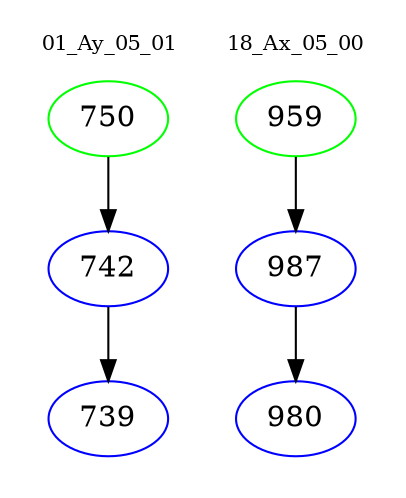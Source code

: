 digraph{
subgraph cluster_0 {
color = white
label = "01_Ay_05_01";
fontsize=10;
T0_750 [label="750", color="green"]
T0_750 -> T0_742 [color="black"]
T0_742 [label="742", color="blue"]
T0_742 -> T0_739 [color="black"]
T0_739 [label="739", color="blue"]
}
subgraph cluster_1 {
color = white
label = "18_Ax_05_00";
fontsize=10;
T1_959 [label="959", color="green"]
T1_959 -> T1_987 [color="black"]
T1_987 [label="987", color="blue"]
T1_987 -> T1_980 [color="black"]
T1_980 [label="980", color="blue"]
}
}
